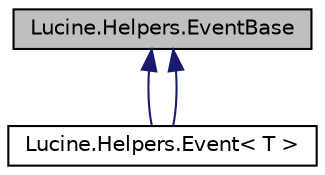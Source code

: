 digraph "Lucine.Helpers.EventBase"
{
 // LATEX_PDF_SIZE
  edge [fontname="Helvetica",fontsize="10",labelfontname="Helvetica",labelfontsize="10"];
  node [fontname="Helvetica",fontsize="10",shape=record];
  Node1 [label="Lucine.Helpers.EventBase",height=0.2,width=0.4,color="black", fillcolor="grey75", style="filled", fontcolor="black",tooltip="Base class for event"];
  Node1 -> Node2 [dir="back",color="midnightblue",fontsize="10",style="solid",fontname="Helvetica"];
  Node2 [label="Lucine.Helpers.Event\< T \>",height=0.2,width=0.4,color="black", fillcolor="white", style="filled",URL="$class_lucine_1_1_helpers_1_1_event.html",tooltip="Event with one parameter of Type T Only one parameter event is created; if need more create a class/s..."];
  Node1 -> Node2 [dir="back",color="midnightblue",fontsize="10",style="solid",fontname="Helvetica"];
}

